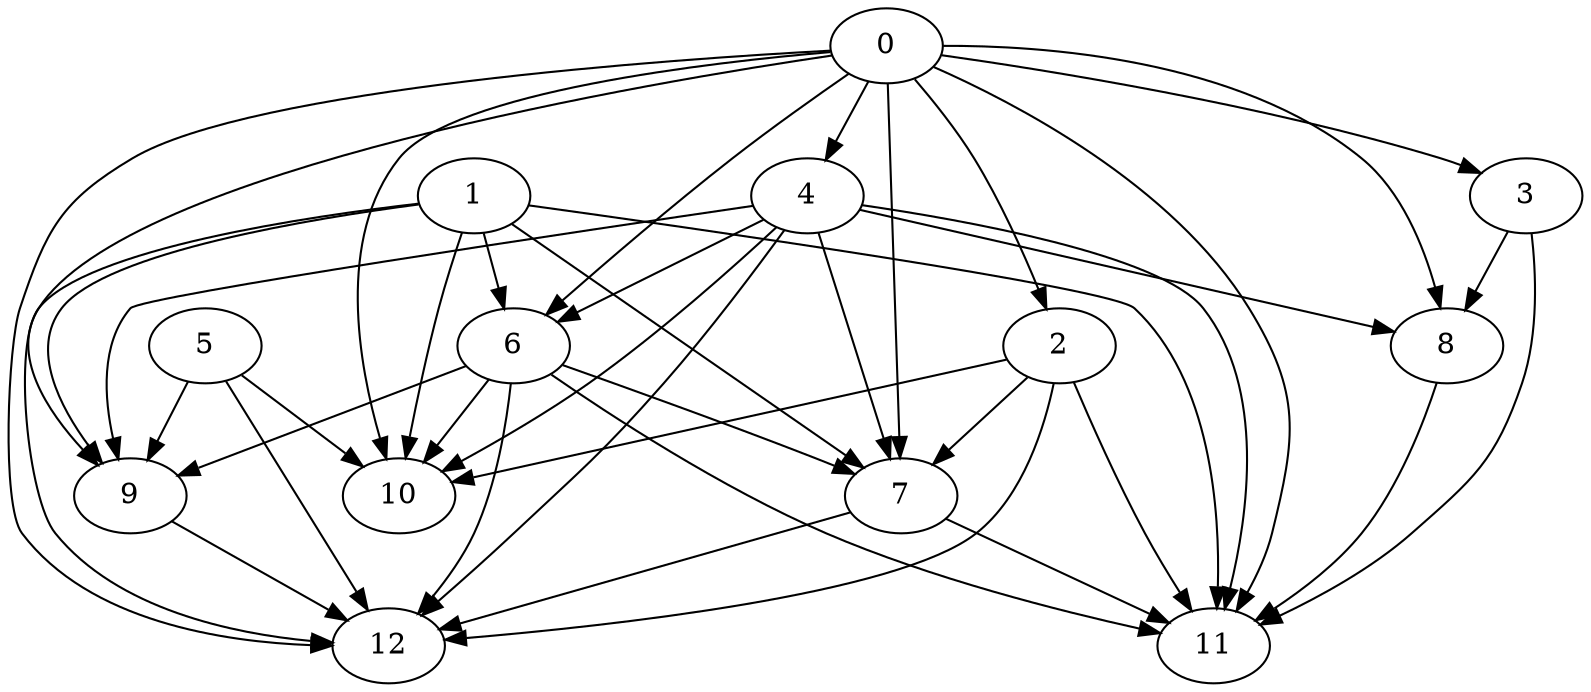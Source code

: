 digraph {
    6 -> 12;
    4 -> 9;
    4 -> 6;
    4 -> 12;
    0 -> 2;
    5 -> 10;
    1 -> 6;
    0 -> 8;
    2 -> 11;
    1 -> 9;
    0 -> 11;
    1 -> 12;
    6 -> 11;
    4 -> 8;
    5 -> 9;
    4 -> 11;
    5 -> 12;
    8 -> 11;
    0 -> 7;
    0 -> 4;
    0 -> 10;
    2 -> 7;
    1 -> 11;
    2 -> 10;
    6 -> 7;
    7 -> 12;
    6 -> 10;
    4 -> 7;
    3 -> 11;
    4 -> 10;
    3 -> 8;
    0 -> 3;
    9 -> 12;
    0 -> 9;
    0 -> 6;
    0 -> 12;
    1 -> 7;
    2 -> 12;
    1 -> 10;
    7 -> 11;
    6 -> 9;
}